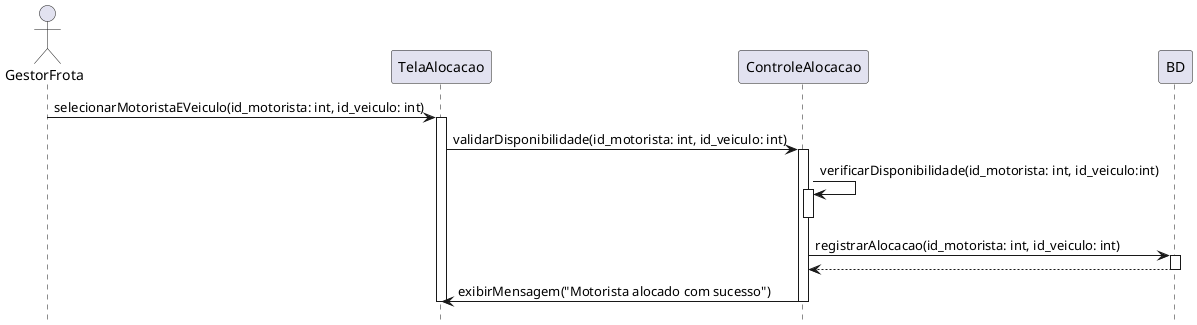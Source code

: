 @startuml "Alocar Motorista"
hide footbox

actor GestorFrota as gestor_ator
participant TelaAlocacao as tela_alocacao
participant ControleAlocacao as controle_alocacao
participant BD as bd

gestor_ator -> tela_alocacao: selecionarMotoristaEVeiculo(id_motorista: int, id_veiculo: int)
activate tela_alocacao

tela_alocacao -> controle_alocacao: validarDisponibilidade(id_motorista: int, id_veiculo: int)
activate controle_alocacao

controle_alocacao -> controle_alocacao: verificarDisponibilidade(id_motorista: int, id_veiculo:int)
activate controle_alocacao

deactivate controle_alocacao

controle_alocacao -> bd: registrarAlocacao(id_motorista: int, id_veiculo: int)
activate bd

bd --> controle_alocacao

deactivate bd

controle_alocacao -> tela_alocacao: exibirMensagem("Motorista alocado com sucesso")
deactivate controle_alocacao

deactivate tela_alocacao
@enduml
